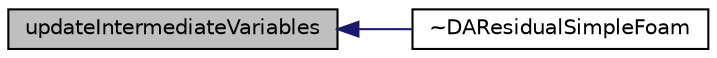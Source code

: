digraph "updateIntermediateVariables"
{
  bgcolor="transparent";
  edge [fontname="Helvetica",fontsize="10",labelfontname="Helvetica",labelfontsize="10"];
  node [fontname="Helvetica",fontsize="10",shape=record];
  rankdir="LR";
  Node33 [label="updateIntermediateVariables",height=0.2,width=0.4,color="black", fillcolor="grey75", style="filled", fontcolor="black"];
  Node33 -> Node34 [dir="back",color="midnightblue",fontsize="10",style="solid",fontname="Helvetica"];
  Node34 [label="~DAResidualSimpleFoam",height=0.2,width=0.4,color="black",URL="$classFoam_1_1DAResidualSimpleFoam.html#a56735374776380ec004fa4c892db4178"];
}

